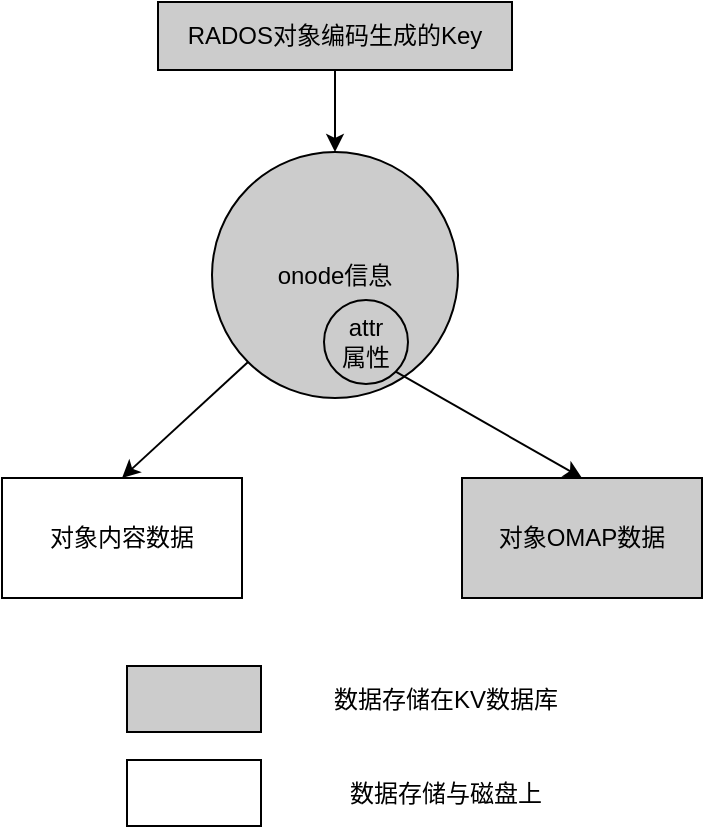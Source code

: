 <mxfile version="13.9.9" type="device"><diagram id="RPq5S-XcaE3LQBWQljNU" name="第 1 页"><mxGraphModel dx="1088" dy="680" grid="0" gridSize="10" guides="1" tooltips="1" connect="1" arrows="1" fold="1" page="1" pageScale="1" pageWidth="1169" pageHeight="827" math="0" shadow="0"><root><mxCell id="0"/><mxCell id="1" parent="0"/><mxCell id="3Z2o1livBqqMxeZjCd0K-10" style="rounded=0;orthogonalLoop=1;jettySize=auto;html=1;exitX=0.5;exitY=1;exitDx=0;exitDy=0;entryX=0.5;entryY=0;entryDx=0;entryDy=0;" parent="1" source="3Z2o1livBqqMxeZjCd0K-1" target="3Z2o1livBqqMxeZjCd0K-5" edge="1"><mxGeometry relative="1" as="geometry"/></mxCell><mxCell id="3Z2o1livBqqMxeZjCd0K-1" value="RADOS对象编码生成的Key" style="rounded=0;whiteSpace=wrap;html=1;fillColor=#CCCCCC;" parent="1" vertex="1"><mxGeometry x="373" y="216" width="177" height="34" as="geometry"/></mxCell><mxCell id="3Z2o1livBqqMxeZjCd0K-2" value="对象内容数据" style="rounded=0;whiteSpace=wrap;html=1;" parent="1" vertex="1"><mxGeometry x="295" y="454" width="120" height="60" as="geometry"/></mxCell><mxCell id="3Z2o1livBqqMxeZjCd0K-3" value="对象OMAP数据" style="rounded=0;whiteSpace=wrap;html=1;fillColor=#CCCCCC;" parent="1" vertex="1"><mxGeometry x="525" y="454" width="120" height="60" as="geometry"/></mxCell><mxCell id="3Z2o1livBqqMxeZjCd0K-7" value="" style="group;container=0;" parent="1" vertex="1" connectable="0"><mxGeometry x="400" y="291" width="123" height="123" as="geometry"/></mxCell><mxCell id="3Z2o1livBqqMxeZjCd0K-9" style="rounded=0;orthogonalLoop=1;jettySize=auto;html=1;exitX=0;exitY=1;exitDx=0;exitDy=0;entryX=0.5;entryY=0;entryDx=0;entryDy=0;" parent="1" source="3Z2o1livBqqMxeZjCd0K-5" target="3Z2o1livBqqMxeZjCd0K-2" edge="1"><mxGeometry relative="1" as="geometry"/></mxCell><mxCell id="3Z2o1livBqqMxeZjCd0K-5" value="onode信息" style="ellipse;whiteSpace=wrap;html=1;aspect=fixed;fillColor=#CCCCCC;" parent="1" vertex="1"><mxGeometry x="400" y="291" width="123" height="123" as="geometry"/></mxCell><mxCell id="3Z2o1livBqqMxeZjCd0K-6" value="attr&lt;br&gt;属性" style="ellipse;whiteSpace=wrap;html=1;aspect=fixed;fillColor=#CCCCCC;" parent="1" vertex="1"><mxGeometry x="456" y="365" width="42" height="42" as="geometry"/></mxCell><mxCell id="3Z2o1livBqqMxeZjCd0K-8" style="rounded=0;orthogonalLoop=1;jettySize=auto;html=1;exitX=1;exitY=1;exitDx=0;exitDy=0;entryX=0.5;entryY=0;entryDx=0;entryDy=0;" parent="1" source="3Z2o1livBqqMxeZjCd0K-6" target="3Z2o1livBqqMxeZjCd0K-3" edge="1"><mxGeometry relative="1" as="geometry"/></mxCell><mxCell id="3Z2o1livBqqMxeZjCd0K-11" value="" style="rounded=0;whiteSpace=wrap;html=1;strokeColor=#000000;fillColor=#CCCCCC;" parent="1" vertex="1"><mxGeometry x="357.5" y="548" width="67" height="33" as="geometry"/></mxCell><mxCell id="3Z2o1livBqqMxeZjCd0K-12" value="数据存储在KV数据库" style="text;html=1;strokeColor=none;fillColor=none;align=center;verticalAlign=middle;whiteSpace=wrap;rounded=0;" parent="1" vertex="1"><mxGeometry x="436.5" y="554.5" width="160" height="20" as="geometry"/></mxCell><mxCell id="3Z2o1livBqqMxeZjCd0K-13" value="" style="rounded=0;whiteSpace=wrap;html=1;strokeColor=#000000;fillColor=#FFFFFF;" parent="1" vertex="1"><mxGeometry x="357.5" y="595" width="67" height="33" as="geometry"/></mxCell><mxCell id="3Z2o1livBqqMxeZjCd0K-14" value="数据存储与磁盘上" style="text;html=1;strokeColor=none;fillColor=none;align=center;verticalAlign=middle;whiteSpace=wrap;rounded=0;" parent="1" vertex="1"><mxGeometry x="436.5" y="601.5" width="160" height="20" as="geometry"/></mxCell></root></mxGraphModel></diagram></mxfile>